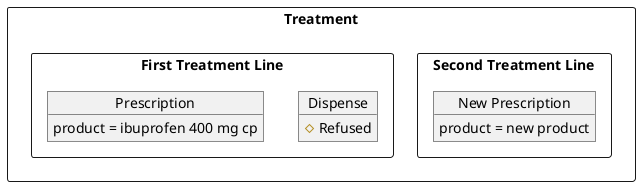 @startuml

package "Treatment" <<Rectangle>>
 {
package "Second Treatment Line"  <<Rectangle>> {

object "New Prescription" as Prescription2  {
product = new product 
    }
}

package "First Treatment Line"  <<Rectangle>> {

object Dispense{
 # Refused
    }

object Prescription{
   product = ibuprofen 400 mg cp
    }
}

}
@enduml
